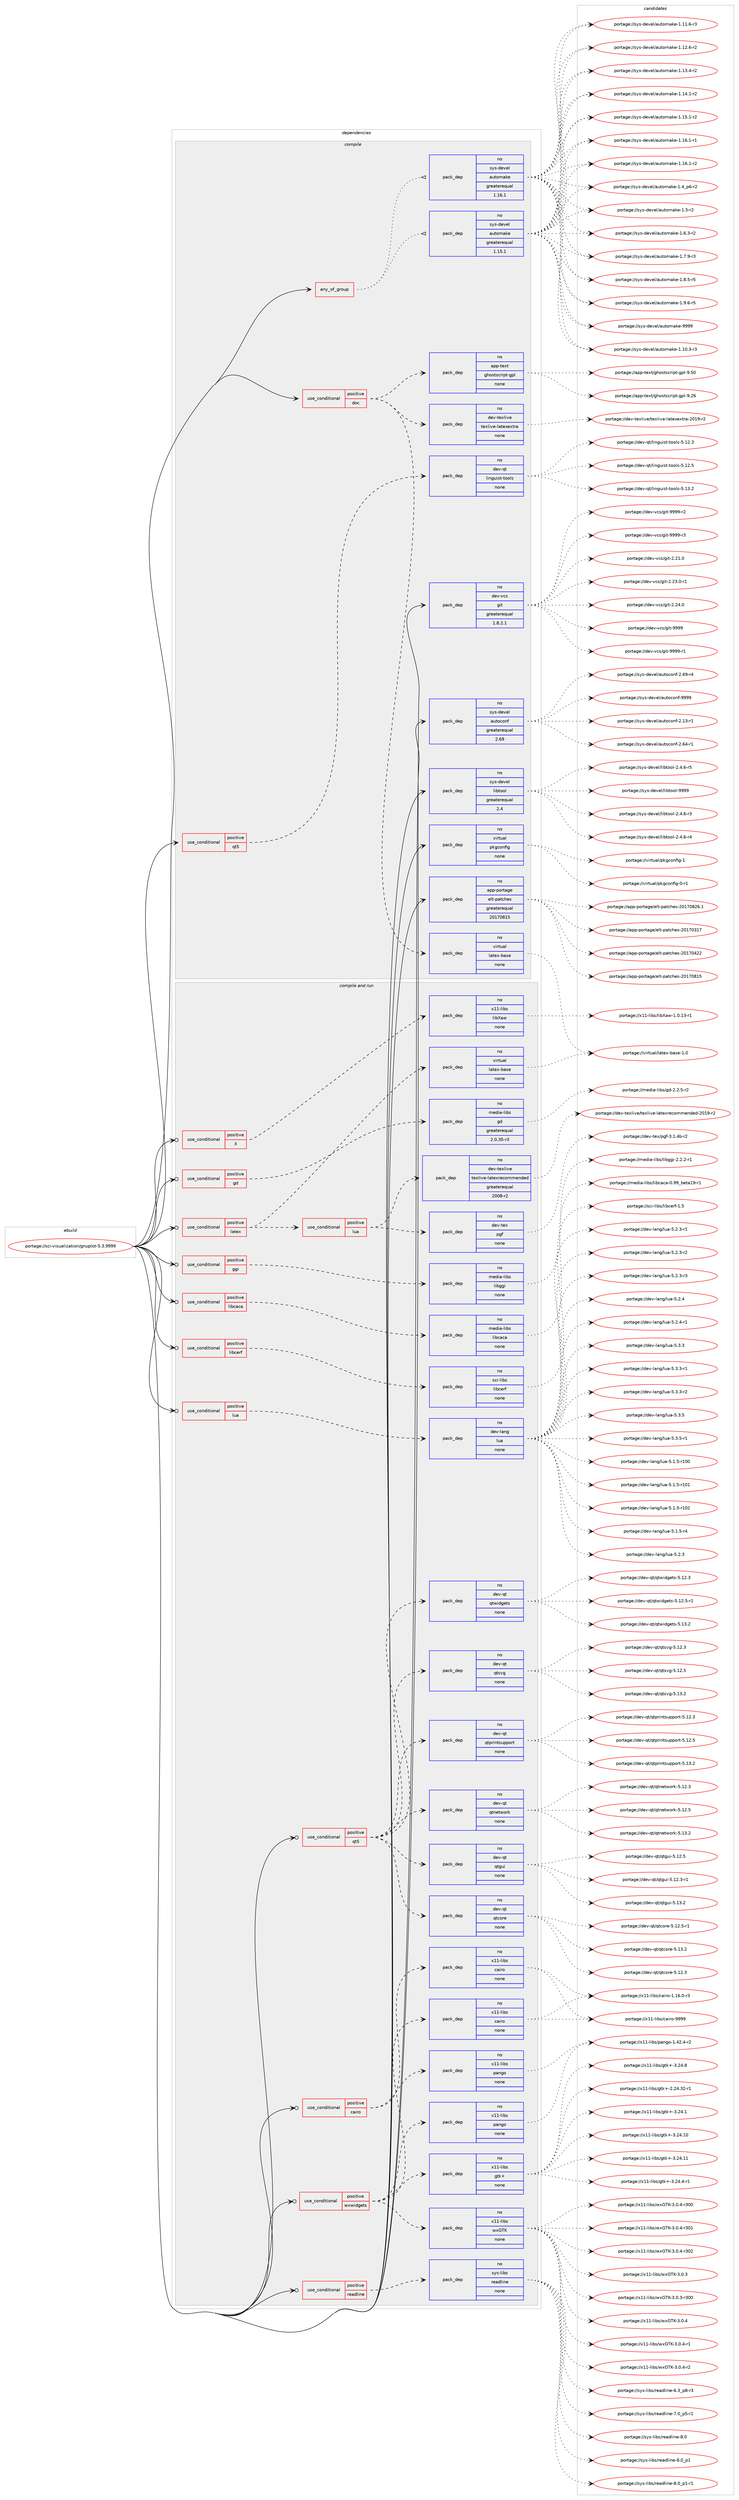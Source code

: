 digraph prolog {

# *************
# Graph options
# *************

newrank=true;
concentrate=true;
compound=true;
graph [rankdir=LR,fontname=Helvetica,fontsize=10,ranksep=1.5];#, ranksep=2.5, nodesep=0.2];
edge  [arrowhead=vee];
node  [fontname=Helvetica,fontsize=10];

# **********
# The ebuild
# **********

subgraph cluster_leftcol {
color=gray;
rank=same;
label=<<i>ebuild</i>>;
id [label="portage://sci-visualization/gnuplot-5.3.9999", color=red, width=4, href="../sci-visualization/gnuplot-5.3.9999.svg"];
}

# ****************
# The dependencies
# ****************

subgraph cluster_midcol {
color=gray;
label=<<i>dependencies</i>>;
subgraph cluster_compile {
fillcolor="#eeeeee";
style=filled;
label=<<i>compile</i>>;
subgraph any6566 {
dependency398015 [label=<<TABLE BORDER="0" CELLBORDER="1" CELLSPACING="0" CELLPADDING="4"><TR><TD CELLPADDING="10">any_of_group</TD></TR></TABLE>>, shape=none, color=red];subgraph pack292681 {
dependency398016 [label=<<TABLE BORDER="0" CELLBORDER="1" CELLSPACING="0" CELLPADDING="4" WIDTH="220"><TR><TD ROWSPAN="6" CELLPADDING="30">pack_dep</TD></TR><TR><TD WIDTH="110">no</TD></TR><TR><TD>sys-devel</TD></TR><TR><TD>automake</TD></TR><TR><TD>greaterequal</TD></TR><TR><TD>1.16.1</TD></TR></TABLE>>, shape=none, color=blue];
}
dependency398015:e -> dependency398016:w [weight=20,style="dotted",arrowhead="oinv"];
subgraph pack292682 {
dependency398017 [label=<<TABLE BORDER="0" CELLBORDER="1" CELLSPACING="0" CELLPADDING="4" WIDTH="220"><TR><TD ROWSPAN="6" CELLPADDING="30">pack_dep</TD></TR><TR><TD WIDTH="110">no</TD></TR><TR><TD>sys-devel</TD></TR><TR><TD>automake</TD></TR><TR><TD>greaterequal</TD></TR><TR><TD>1.15.1</TD></TR></TABLE>>, shape=none, color=blue];
}
dependency398015:e -> dependency398017:w [weight=20,style="dotted",arrowhead="oinv"];
}
id:e -> dependency398015:w [weight=20,style="solid",arrowhead="vee"];
subgraph cond98559 {
dependency398018 [label=<<TABLE BORDER="0" CELLBORDER="1" CELLSPACING="0" CELLPADDING="4"><TR><TD ROWSPAN="3" CELLPADDING="10">use_conditional</TD></TR><TR><TD>positive</TD></TR><TR><TD>doc</TD></TR></TABLE>>, shape=none, color=red];
subgraph pack292683 {
dependency398019 [label=<<TABLE BORDER="0" CELLBORDER="1" CELLSPACING="0" CELLPADDING="4" WIDTH="220"><TR><TD ROWSPAN="6" CELLPADDING="30">pack_dep</TD></TR><TR><TD WIDTH="110">no</TD></TR><TR><TD>virtual</TD></TR><TR><TD>latex-base</TD></TR><TR><TD>none</TD></TR><TR><TD></TD></TR></TABLE>>, shape=none, color=blue];
}
dependency398018:e -> dependency398019:w [weight=20,style="dashed",arrowhead="vee"];
subgraph pack292684 {
dependency398020 [label=<<TABLE BORDER="0" CELLBORDER="1" CELLSPACING="0" CELLPADDING="4" WIDTH="220"><TR><TD ROWSPAN="6" CELLPADDING="30">pack_dep</TD></TR><TR><TD WIDTH="110">no</TD></TR><TR><TD>dev-texlive</TD></TR><TR><TD>texlive-latexextra</TD></TR><TR><TD>none</TD></TR><TR><TD></TD></TR></TABLE>>, shape=none, color=blue];
}
dependency398018:e -> dependency398020:w [weight=20,style="dashed",arrowhead="vee"];
subgraph pack292685 {
dependency398021 [label=<<TABLE BORDER="0" CELLBORDER="1" CELLSPACING="0" CELLPADDING="4" WIDTH="220"><TR><TD ROWSPAN="6" CELLPADDING="30">pack_dep</TD></TR><TR><TD WIDTH="110">no</TD></TR><TR><TD>app-text</TD></TR><TR><TD>ghostscript-gpl</TD></TR><TR><TD>none</TD></TR><TR><TD></TD></TR></TABLE>>, shape=none, color=blue];
}
dependency398018:e -> dependency398021:w [weight=20,style="dashed",arrowhead="vee"];
}
id:e -> dependency398018:w [weight=20,style="solid",arrowhead="vee"];
subgraph cond98560 {
dependency398022 [label=<<TABLE BORDER="0" CELLBORDER="1" CELLSPACING="0" CELLPADDING="4"><TR><TD ROWSPAN="3" CELLPADDING="10">use_conditional</TD></TR><TR><TD>positive</TD></TR><TR><TD>qt5</TD></TR></TABLE>>, shape=none, color=red];
subgraph pack292686 {
dependency398023 [label=<<TABLE BORDER="0" CELLBORDER="1" CELLSPACING="0" CELLPADDING="4" WIDTH="220"><TR><TD ROWSPAN="6" CELLPADDING="30">pack_dep</TD></TR><TR><TD WIDTH="110">no</TD></TR><TR><TD>dev-qt</TD></TR><TR><TD>linguist-tools</TD></TR><TR><TD>none</TD></TR><TR><TD></TD></TR></TABLE>>, shape=none, color=blue];
}
dependency398022:e -> dependency398023:w [weight=20,style="dashed",arrowhead="vee"];
}
id:e -> dependency398022:w [weight=20,style="solid",arrowhead="vee"];
subgraph pack292687 {
dependency398024 [label=<<TABLE BORDER="0" CELLBORDER="1" CELLSPACING="0" CELLPADDING="4" WIDTH="220"><TR><TD ROWSPAN="6" CELLPADDING="30">pack_dep</TD></TR><TR><TD WIDTH="110">no</TD></TR><TR><TD>app-portage</TD></TR><TR><TD>elt-patches</TD></TR><TR><TD>greaterequal</TD></TR><TR><TD>20170815</TD></TR></TABLE>>, shape=none, color=blue];
}
id:e -> dependency398024:w [weight=20,style="solid",arrowhead="vee"];
subgraph pack292688 {
dependency398025 [label=<<TABLE BORDER="0" CELLBORDER="1" CELLSPACING="0" CELLPADDING="4" WIDTH="220"><TR><TD ROWSPAN="6" CELLPADDING="30">pack_dep</TD></TR><TR><TD WIDTH="110">no</TD></TR><TR><TD>dev-vcs</TD></TR><TR><TD>git</TD></TR><TR><TD>greaterequal</TD></TR><TR><TD>1.8.2.1</TD></TR></TABLE>>, shape=none, color=blue];
}
id:e -> dependency398025:w [weight=20,style="solid",arrowhead="vee"];
subgraph pack292689 {
dependency398026 [label=<<TABLE BORDER="0" CELLBORDER="1" CELLSPACING="0" CELLPADDING="4" WIDTH="220"><TR><TD ROWSPAN="6" CELLPADDING="30">pack_dep</TD></TR><TR><TD WIDTH="110">no</TD></TR><TR><TD>sys-devel</TD></TR><TR><TD>autoconf</TD></TR><TR><TD>greaterequal</TD></TR><TR><TD>2.69</TD></TR></TABLE>>, shape=none, color=blue];
}
id:e -> dependency398026:w [weight=20,style="solid",arrowhead="vee"];
subgraph pack292690 {
dependency398027 [label=<<TABLE BORDER="0" CELLBORDER="1" CELLSPACING="0" CELLPADDING="4" WIDTH="220"><TR><TD ROWSPAN="6" CELLPADDING="30">pack_dep</TD></TR><TR><TD WIDTH="110">no</TD></TR><TR><TD>sys-devel</TD></TR><TR><TD>libtool</TD></TR><TR><TD>greaterequal</TD></TR><TR><TD>2.4</TD></TR></TABLE>>, shape=none, color=blue];
}
id:e -> dependency398027:w [weight=20,style="solid",arrowhead="vee"];
subgraph pack292691 {
dependency398028 [label=<<TABLE BORDER="0" CELLBORDER="1" CELLSPACING="0" CELLPADDING="4" WIDTH="220"><TR><TD ROWSPAN="6" CELLPADDING="30">pack_dep</TD></TR><TR><TD WIDTH="110">no</TD></TR><TR><TD>virtual</TD></TR><TR><TD>pkgconfig</TD></TR><TR><TD>none</TD></TR><TR><TD></TD></TR></TABLE>>, shape=none, color=blue];
}
id:e -> dependency398028:w [weight=20,style="solid",arrowhead="vee"];
}
subgraph cluster_compileandrun {
fillcolor="#eeeeee";
style=filled;
label=<<i>compile and run</i>>;
subgraph cond98561 {
dependency398029 [label=<<TABLE BORDER="0" CELLBORDER="1" CELLSPACING="0" CELLPADDING="4"><TR><TD ROWSPAN="3" CELLPADDING="10">use_conditional</TD></TR><TR><TD>positive</TD></TR><TR><TD>X</TD></TR></TABLE>>, shape=none, color=red];
subgraph pack292692 {
dependency398030 [label=<<TABLE BORDER="0" CELLBORDER="1" CELLSPACING="0" CELLPADDING="4" WIDTH="220"><TR><TD ROWSPAN="6" CELLPADDING="30">pack_dep</TD></TR><TR><TD WIDTH="110">no</TD></TR><TR><TD>x11-libs</TD></TR><TR><TD>libXaw</TD></TR><TR><TD>none</TD></TR><TR><TD></TD></TR></TABLE>>, shape=none, color=blue];
}
dependency398029:e -> dependency398030:w [weight=20,style="dashed",arrowhead="vee"];
}
id:e -> dependency398029:w [weight=20,style="solid",arrowhead="odotvee"];
subgraph cond98562 {
dependency398031 [label=<<TABLE BORDER="0" CELLBORDER="1" CELLSPACING="0" CELLPADDING="4"><TR><TD ROWSPAN="3" CELLPADDING="10">use_conditional</TD></TR><TR><TD>positive</TD></TR><TR><TD>cairo</TD></TR></TABLE>>, shape=none, color=red];
subgraph pack292693 {
dependency398032 [label=<<TABLE BORDER="0" CELLBORDER="1" CELLSPACING="0" CELLPADDING="4" WIDTH="220"><TR><TD ROWSPAN="6" CELLPADDING="30">pack_dep</TD></TR><TR><TD WIDTH="110">no</TD></TR><TR><TD>x11-libs</TD></TR><TR><TD>cairo</TD></TR><TR><TD>none</TD></TR><TR><TD></TD></TR></TABLE>>, shape=none, color=blue];
}
dependency398031:e -> dependency398032:w [weight=20,style="dashed",arrowhead="vee"];
subgraph pack292694 {
dependency398033 [label=<<TABLE BORDER="0" CELLBORDER="1" CELLSPACING="0" CELLPADDING="4" WIDTH="220"><TR><TD ROWSPAN="6" CELLPADDING="30">pack_dep</TD></TR><TR><TD WIDTH="110">no</TD></TR><TR><TD>x11-libs</TD></TR><TR><TD>pango</TD></TR><TR><TD>none</TD></TR><TR><TD></TD></TR></TABLE>>, shape=none, color=blue];
}
dependency398031:e -> dependency398033:w [weight=20,style="dashed",arrowhead="vee"];
}
id:e -> dependency398031:w [weight=20,style="solid",arrowhead="odotvee"];
subgraph cond98563 {
dependency398034 [label=<<TABLE BORDER="0" CELLBORDER="1" CELLSPACING="0" CELLPADDING="4"><TR><TD ROWSPAN="3" CELLPADDING="10">use_conditional</TD></TR><TR><TD>positive</TD></TR><TR><TD>gd</TD></TR></TABLE>>, shape=none, color=red];
subgraph pack292695 {
dependency398035 [label=<<TABLE BORDER="0" CELLBORDER="1" CELLSPACING="0" CELLPADDING="4" WIDTH="220"><TR><TD ROWSPAN="6" CELLPADDING="30">pack_dep</TD></TR><TR><TD WIDTH="110">no</TD></TR><TR><TD>media-libs</TD></TR><TR><TD>gd</TD></TR><TR><TD>greaterequal</TD></TR><TR><TD>2.0.35-r3</TD></TR></TABLE>>, shape=none, color=blue];
}
dependency398034:e -> dependency398035:w [weight=20,style="dashed",arrowhead="vee"];
}
id:e -> dependency398034:w [weight=20,style="solid",arrowhead="odotvee"];
subgraph cond98564 {
dependency398036 [label=<<TABLE BORDER="0" CELLBORDER="1" CELLSPACING="0" CELLPADDING="4"><TR><TD ROWSPAN="3" CELLPADDING="10">use_conditional</TD></TR><TR><TD>positive</TD></TR><TR><TD>ggi</TD></TR></TABLE>>, shape=none, color=red];
subgraph pack292696 {
dependency398037 [label=<<TABLE BORDER="0" CELLBORDER="1" CELLSPACING="0" CELLPADDING="4" WIDTH="220"><TR><TD ROWSPAN="6" CELLPADDING="30">pack_dep</TD></TR><TR><TD WIDTH="110">no</TD></TR><TR><TD>media-libs</TD></TR><TR><TD>libggi</TD></TR><TR><TD>none</TD></TR><TR><TD></TD></TR></TABLE>>, shape=none, color=blue];
}
dependency398036:e -> dependency398037:w [weight=20,style="dashed",arrowhead="vee"];
}
id:e -> dependency398036:w [weight=20,style="solid",arrowhead="odotvee"];
subgraph cond98565 {
dependency398038 [label=<<TABLE BORDER="0" CELLBORDER="1" CELLSPACING="0" CELLPADDING="4"><TR><TD ROWSPAN="3" CELLPADDING="10">use_conditional</TD></TR><TR><TD>positive</TD></TR><TR><TD>latex</TD></TR></TABLE>>, shape=none, color=red];
subgraph pack292697 {
dependency398039 [label=<<TABLE BORDER="0" CELLBORDER="1" CELLSPACING="0" CELLPADDING="4" WIDTH="220"><TR><TD ROWSPAN="6" CELLPADDING="30">pack_dep</TD></TR><TR><TD WIDTH="110">no</TD></TR><TR><TD>virtual</TD></TR><TR><TD>latex-base</TD></TR><TR><TD>none</TD></TR><TR><TD></TD></TR></TABLE>>, shape=none, color=blue];
}
dependency398038:e -> dependency398039:w [weight=20,style="dashed",arrowhead="vee"];
subgraph cond98566 {
dependency398040 [label=<<TABLE BORDER="0" CELLBORDER="1" CELLSPACING="0" CELLPADDING="4"><TR><TD ROWSPAN="3" CELLPADDING="10">use_conditional</TD></TR><TR><TD>positive</TD></TR><TR><TD>lua</TD></TR></TABLE>>, shape=none, color=red];
subgraph pack292698 {
dependency398041 [label=<<TABLE BORDER="0" CELLBORDER="1" CELLSPACING="0" CELLPADDING="4" WIDTH="220"><TR><TD ROWSPAN="6" CELLPADDING="30">pack_dep</TD></TR><TR><TD WIDTH="110">no</TD></TR><TR><TD>dev-tex</TD></TR><TR><TD>pgf</TD></TR><TR><TD>none</TD></TR><TR><TD></TD></TR></TABLE>>, shape=none, color=blue];
}
dependency398040:e -> dependency398041:w [weight=20,style="dashed",arrowhead="vee"];
subgraph pack292699 {
dependency398042 [label=<<TABLE BORDER="0" CELLBORDER="1" CELLSPACING="0" CELLPADDING="4" WIDTH="220"><TR><TD ROWSPAN="6" CELLPADDING="30">pack_dep</TD></TR><TR><TD WIDTH="110">no</TD></TR><TR><TD>dev-texlive</TD></TR><TR><TD>texlive-latexrecommended</TD></TR><TR><TD>greaterequal</TD></TR><TR><TD>2008-r2</TD></TR></TABLE>>, shape=none, color=blue];
}
dependency398040:e -> dependency398042:w [weight=20,style="dashed",arrowhead="vee"];
}
dependency398038:e -> dependency398040:w [weight=20,style="dashed",arrowhead="vee"];
}
id:e -> dependency398038:w [weight=20,style="solid",arrowhead="odotvee"];
subgraph cond98567 {
dependency398043 [label=<<TABLE BORDER="0" CELLBORDER="1" CELLSPACING="0" CELLPADDING="4"><TR><TD ROWSPAN="3" CELLPADDING="10">use_conditional</TD></TR><TR><TD>positive</TD></TR><TR><TD>libcaca</TD></TR></TABLE>>, shape=none, color=red];
subgraph pack292700 {
dependency398044 [label=<<TABLE BORDER="0" CELLBORDER="1" CELLSPACING="0" CELLPADDING="4" WIDTH="220"><TR><TD ROWSPAN="6" CELLPADDING="30">pack_dep</TD></TR><TR><TD WIDTH="110">no</TD></TR><TR><TD>media-libs</TD></TR><TR><TD>libcaca</TD></TR><TR><TD>none</TD></TR><TR><TD></TD></TR></TABLE>>, shape=none, color=blue];
}
dependency398043:e -> dependency398044:w [weight=20,style="dashed",arrowhead="vee"];
}
id:e -> dependency398043:w [weight=20,style="solid",arrowhead="odotvee"];
subgraph cond98568 {
dependency398045 [label=<<TABLE BORDER="0" CELLBORDER="1" CELLSPACING="0" CELLPADDING="4"><TR><TD ROWSPAN="3" CELLPADDING="10">use_conditional</TD></TR><TR><TD>positive</TD></TR><TR><TD>libcerf</TD></TR></TABLE>>, shape=none, color=red];
subgraph pack292701 {
dependency398046 [label=<<TABLE BORDER="0" CELLBORDER="1" CELLSPACING="0" CELLPADDING="4" WIDTH="220"><TR><TD ROWSPAN="6" CELLPADDING="30">pack_dep</TD></TR><TR><TD WIDTH="110">no</TD></TR><TR><TD>sci-libs</TD></TR><TR><TD>libcerf</TD></TR><TR><TD>none</TD></TR><TR><TD></TD></TR></TABLE>>, shape=none, color=blue];
}
dependency398045:e -> dependency398046:w [weight=20,style="dashed",arrowhead="vee"];
}
id:e -> dependency398045:w [weight=20,style="solid",arrowhead="odotvee"];
subgraph cond98569 {
dependency398047 [label=<<TABLE BORDER="0" CELLBORDER="1" CELLSPACING="0" CELLPADDING="4"><TR><TD ROWSPAN="3" CELLPADDING="10">use_conditional</TD></TR><TR><TD>positive</TD></TR><TR><TD>lua</TD></TR></TABLE>>, shape=none, color=red];
subgraph pack292702 {
dependency398048 [label=<<TABLE BORDER="0" CELLBORDER="1" CELLSPACING="0" CELLPADDING="4" WIDTH="220"><TR><TD ROWSPAN="6" CELLPADDING="30">pack_dep</TD></TR><TR><TD WIDTH="110">no</TD></TR><TR><TD>dev-lang</TD></TR><TR><TD>lua</TD></TR><TR><TD>none</TD></TR><TR><TD></TD></TR></TABLE>>, shape=none, color=blue];
}
dependency398047:e -> dependency398048:w [weight=20,style="dashed",arrowhead="vee"];
}
id:e -> dependency398047:w [weight=20,style="solid",arrowhead="odotvee"];
subgraph cond98570 {
dependency398049 [label=<<TABLE BORDER="0" CELLBORDER="1" CELLSPACING="0" CELLPADDING="4"><TR><TD ROWSPAN="3" CELLPADDING="10">use_conditional</TD></TR><TR><TD>positive</TD></TR><TR><TD>qt5</TD></TR></TABLE>>, shape=none, color=red];
subgraph pack292703 {
dependency398050 [label=<<TABLE BORDER="0" CELLBORDER="1" CELLSPACING="0" CELLPADDING="4" WIDTH="220"><TR><TD ROWSPAN="6" CELLPADDING="30">pack_dep</TD></TR><TR><TD WIDTH="110">no</TD></TR><TR><TD>dev-qt</TD></TR><TR><TD>qtcore</TD></TR><TR><TD>none</TD></TR><TR><TD></TD></TR></TABLE>>, shape=none, color=blue];
}
dependency398049:e -> dependency398050:w [weight=20,style="dashed",arrowhead="vee"];
subgraph pack292704 {
dependency398051 [label=<<TABLE BORDER="0" CELLBORDER="1" CELLSPACING="0" CELLPADDING="4" WIDTH="220"><TR><TD ROWSPAN="6" CELLPADDING="30">pack_dep</TD></TR><TR><TD WIDTH="110">no</TD></TR><TR><TD>dev-qt</TD></TR><TR><TD>qtgui</TD></TR><TR><TD>none</TD></TR><TR><TD></TD></TR></TABLE>>, shape=none, color=blue];
}
dependency398049:e -> dependency398051:w [weight=20,style="dashed",arrowhead="vee"];
subgraph pack292705 {
dependency398052 [label=<<TABLE BORDER="0" CELLBORDER="1" CELLSPACING="0" CELLPADDING="4" WIDTH="220"><TR><TD ROWSPAN="6" CELLPADDING="30">pack_dep</TD></TR><TR><TD WIDTH="110">no</TD></TR><TR><TD>dev-qt</TD></TR><TR><TD>qtnetwork</TD></TR><TR><TD>none</TD></TR><TR><TD></TD></TR></TABLE>>, shape=none, color=blue];
}
dependency398049:e -> dependency398052:w [weight=20,style="dashed",arrowhead="vee"];
subgraph pack292706 {
dependency398053 [label=<<TABLE BORDER="0" CELLBORDER="1" CELLSPACING="0" CELLPADDING="4" WIDTH="220"><TR><TD ROWSPAN="6" CELLPADDING="30">pack_dep</TD></TR><TR><TD WIDTH="110">no</TD></TR><TR><TD>dev-qt</TD></TR><TR><TD>qtprintsupport</TD></TR><TR><TD>none</TD></TR><TR><TD></TD></TR></TABLE>>, shape=none, color=blue];
}
dependency398049:e -> dependency398053:w [weight=20,style="dashed",arrowhead="vee"];
subgraph pack292707 {
dependency398054 [label=<<TABLE BORDER="0" CELLBORDER="1" CELLSPACING="0" CELLPADDING="4" WIDTH="220"><TR><TD ROWSPAN="6" CELLPADDING="30">pack_dep</TD></TR><TR><TD WIDTH="110">no</TD></TR><TR><TD>dev-qt</TD></TR><TR><TD>qtsvg</TD></TR><TR><TD>none</TD></TR><TR><TD></TD></TR></TABLE>>, shape=none, color=blue];
}
dependency398049:e -> dependency398054:w [weight=20,style="dashed",arrowhead="vee"];
subgraph pack292708 {
dependency398055 [label=<<TABLE BORDER="0" CELLBORDER="1" CELLSPACING="0" CELLPADDING="4" WIDTH="220"><TR><TD ROWSPAN="6" CELLPADDING="30">pack_dep</TD></TR><TR><TD WIDTH="110">no</TD></TR><TR><TD>dev-qt</TD></TR><TR><TD>qtwidgets</TD></TR><TR><TD>none</TD></TR><TR><TD></TD></TR></TABLE>>, shape=none, color=blue];
}
dependency398049:e -> dependency398055:w [weight=20,style="dashed",arrowhead="vee"];
}
id:e -> dependency398049:w [weight=20,style="solid",arrowhead="odotvee"];
subgraph cond98571 {
dependency398056 [label=<<TABLE BORDER="0" CELLBORDER="1" CELLSPACING="0" CELLPADDING="4"><TR><TD ROWSPAN="3" CELLPADDING="10">use_conditional</TD></TR><TR><TD>positive</TD></TR><TR><TD>readline</TD></TR></TABLE>>, shape=none, color=red];
subgraph pack292709 {
dependency398057 [label=<<TABLE BORDER="0" CELLBORDER="1" CELLSPACING="0" CELLPADDING="4" WIDTH="220"><TR><TD ROWSPAN="6" CELLPADDING="30">pack_dep</TD></TR><TR><TD WIDTH="110">no</TD></TR><TR><TD>sys-libs</TD></TR><TR><TD>readline</TD></TR><TR><TD>none</TD></TR><TR><TD></TD></TR></TABLE>>, shape=none, color=blue];
}
dependency398056:e -> dependency398057:w [weight=20,style="dashed",arrowhead="vee"];
}
id:e -> dependency398056:w [weight=20,style="solid",arrowhead="odotvee"];
subgraph cond98572 {
dependency398058 [label=<<TABLE BORDER="0" CELLBORDER="1" CELLSPACING="0" CELLPADDING="4"><TR><TD ROWSPAN="3" CELLPADDING="10">use_conditional</TD></TR><TR><TD>positive</TD></TR><TR><TD>wxwidgets</TD></TR></TABLE>>, shape=none, color=red];
subgraph pack292710 {
dependency398059 [label=<<TABLE BORDER="0" CELLBORDER="1" CELLSPACING="0" CELLPADDING="4" WIDTH="220"><TR><TD ROWSPAN="6" CELLPADDING="30">pack_dep</TD></TR><TR><TD WIDTH="110">no</TD></TR><TR><TD>x11-libs</TD></TR><TR><TD>wxGTK</TD></TR><TR><TD>none</TD></TR><TR><TD></TD></TR></TABLE>>, shape=none, color=blue];
}
dependency398058:e -> dependency398059:w [weight=20,style="dashed",arrowhead="vee"];
subgraph pack292711 {
dependency398060 [label=<<TABLE BORDER="0" CELLBORDER="1" CELLSPACING="0" CELLPADDING="4" WIDTH="220"><TR><TD ROWSPAN="6" CELLPADDING="30">pack_dep</TD></TR><TR><TD WIDTH="110">no</TD></TR><TR><TD>x11-libs</TD></TR><TR><TD>cairo</TD></TR><TR><TD>none</TD></TR><TR><TD></TD></TR></TABLE>>, shape=none, color=blue];
}
dependency398058:e -> dependency398060:w [weight=20,style="dashed",arrowhead="vee"];
subgraph pack292712 {
dependency398061 [label=<<TABLE BORDER="0" CELLBORDER="1" CELLSPACING="0" CELLPADDING="4" WIDTH="220"><TR><TD ROWSPAN="6" CELLPADDING="30">pack_dep</TD></TR><TR><TD WIDTH="110">no</TD></TR><TR><TD>x11-libs</TD></TR><TR><TD>pango</TD></TR><TR><TD>none</TD></TR><TR><TD></TD></TR></TABLE>>, shape=none, color=blue];
}
dependency398058:e -> dependency398061:w [weight=20,style="dashed",arrowhead="vee"];
subgraph pack292713 {
dependency398062 [label=<<TABLE BORDER="0" CELLBORDER="1" CELLSPACING="0" CELLPADDING="4" WIDTH="220"><TR><TD ROWSPAN="6" CELLPADDING="30">pack_dep</TD></TR><TR><TD WIDTH="110">no</TD></TR><TR><TD>x11-libs</TD></TR><TR><TD>gtk+</TD></TR><TR><TD>none</TD></TR><TR><TD></TD></TR></TABLE>>, shape=none, color=blue];
}
dependency398058:e -> dependency398062:w [weight=20,style="dashed",arrowhead="vee"];
}
id:e -> dependency398058:w [weight=20,style="solid",arrowhead="odotvee"];
}
subgraph cluster_run {
fillcolor="#eeeeee";
style=filled;
label=<<i>run</i>>;
}
}

# **************
# The candidates
# **************

subgraph cluster_choices {
rank=same;
color=gray;
label=<<i>candidates</i>>;

subgraph choice292681 {
color=black;
nodesep=1;
choiceportage11512111545100101118101108479711711611110997107101454946494846514511451 [label="portage://sys-devel/automake-1.10.3-r3", color=red, width=4,href="../sys-devel/automake-1.10.3-r3.svg"];
choiceportage11512111545100101118101108479711711611110997107101454946494946544511451 [label="portage://sys-devel/automake-1.11.6-r3", color=red, width=4,href="../sys-devel/automake-1.11.6-r3.svg"];
choiceportage11512111545100101118101108479711711611110997107101454946495046544511450 [label="portage://sys-devel/automake-1.12.6-r2", color=red, width=4,href="../sys-devel/automake-1.12.6-r2.svg"];
choiceportage11512111545100101118101108479711711611110997107101454946495146524511450 [label="portage://sys-devel/automake-1.13.4-r2", color=red, width=4,href="../sys-devel/automake-1.13.4-r2.svg"];
choiceportage11512111545100101118101108479711711611110997107101454946495246494511450 [label="portage://sys-devel/automake-1.14.1-r2", color=red, width=4,href="../sys-devel/automake-1.14.1-r2.svg"];
choiceportage11512111545100101118101108479711711611110997107101454946495346494511450 [label="portage://sys-devel/automake-1.15.1-r2", color=red, width=4,href="../sys-devel/automake-1.15.1-r2.svg"];
choiceportage11512111545100101118101108479711711611110997107101454946495446494511449 [label="portage://sys-devel/automake-1.16.1-r1", color=red, width=4,href="../sys-devel/automake-1.16.1-r1.svg"];
choiceportage11512111545100101118101108479711711611110997107101454946495446494511450 [label="portage://sys-devel/automake-1.16.1-r2", color=red, width=4,href="../sys-devel/automake-1.16.1-r2.svg"];
choiceportage115121115451001011181011084797117116111109971071014549465295112544511450 [label="portage://sys-devel/automake-1.4_p6-r2", color=red, width=4,href="../sys-devel/automake-1.4_p6-r2.svg"];
choiceportage11512111545100101118101108479711711611110997107101454946534511450 [label="portage://sys-devel/automake-1.5-r2", color=red, width=4,href="../sys-devel/automake-1.5-r2.svg"];
choiceportage115121115451001011181011084797117116111109971071014549465446514511450 [label="portage://sys-devel/automake-1.6.3-r2", color=red, width=4,href="../sys-devel/automake-1.6.3-r2.svg"];
choiceportage115121115451001011181011084797117116111109971071014549465546574511451 [label="portage://sys-devel/automake-1.7.9-r3", color=red, width=4,href="../sys-devel/automake-1.7.9-r3.svg"];
choiceportage115121115451001011181011084797117116111109971071014549465646534511453 [label="portage://sys-devel/automake-1.8.5-r5", color=red, width=4,href="../sys-devel/automake-1.8.5-r5.svg"];
choiceportage115121115451001011181011084797117116111109971071014549465746544511453 [label="portage://sys-devel/automake-1.9.6-r5", color=red, width=4,href="../sys-devel/automake-1.9.6-r5.svg"];
choiceportage115121115451001011181011084797117116111109971071014557575757 [label="portage://sys-devel/automake-9999", color=red, width=4,href="../sys-devel/automake-9999.svg"];
dependency398016:e -> choiceportage11512111545100101118101108479711711611110997107101454946494846514511451:w [style=dotted,weight="100"];
dependency398016:e -> choiceportage11512111545100101118101108479711711611110997107101454946494946544511451:w [style=dotted,weight="100"];
dependency398016:e -> choiceportage11512111545100101118101108479711711611110997107101454946495046544511450:w [style=dotted,weight="100"];
dependency398016:e -> choiceportage11512111545100101118101108479711711611110997107101454946495146524511450:w [style=dotted,weight="100"];
dependency398016:e -> choiceportage11512111545100101118101108479711711611110997107101454946495246494511450:w [style=dotted,weight="100"];
dependency398016:e -> choiceportage11512111545100101118101108479711711611110997107101454946495346494511450:w [style=dotted,weight="100"];
dependency398016:e -> choiceportage11512111545100101118101108479711711611110997107101454946495446494511449:w [style=dotted,weight="100"];
dependency398016:e -> choiceportage11512111545100101118101108479711711611110997107101454946495446494511450:w [style=dotted,weight="100"];
dependency398016:e -> choiceportage115121115451001011181011084797117116111109971071014549465295112544511450:w [style=dotted,weight="100"];
dependency398016:e -> choiceportage11512111545100101118101108479711711611110997107101454946534511450:w [style=dotted,weight="100"];
dependency398016:e -> choiceportage115121115451001011181011084797117116111109971071014549465446514511450:w [style=dotted,weight="100"];
dependency398016:e -> choiceportage115121115451001011181011084797117116111109971071014549465546574511451:w [style=dotted,weight="100"];
dependency398016:e -> choiceportage115121115451001011181011084797117116111109971071014549465646534511453:w [style=dotted,weight="100"];
dependency398016:e -> choiceportage115121115451001011181011084797117116111109971071014549465746544511453:w [style=dotted,weight="100"];
dependency398016:e -> choiceportage115121115451001011181011084797117116111109971071014557575757:w [style=dotted,weight="100"];
}
subgraph choice292682 {
color=black;
nodesep=1;
choiceportage11512111545100101118101108479711711611110997107101454946494846514511451 [label="portage://sys-devel/automake-1.10.3-r3", color=red, width=4,href="../sys-devel/automake-1.10.3-r3.svg"];
choiceportage11512111545100101118101108479711711611110997107101454946494946544511451 [label="portage://sys-devel/automake-1.11.6-r3", color=red, width=4,href="../sys-devel/automake-1.11.6-r3.svg"];
choiceportage11512111545100101118101108479711711611110997107101454946495046544511450 [label="portage://sys-devel/automake-1.12.6-r2", color=red, width=4,href="../sys-devel/automake-1.12.6-r2.svg"];
choiceportage11512111545100101118101108479711711611110997107101454946495146524511450 [label="portage://sys-devel/automake-1.13.4-r2", color=red, width=4,href="../sys-devel/automake-1.13.4-r2.svg"];
choiceportage11512111545100101118101108479711711611110997107101454946495246494511450 [label="portage://sys-devel/automake-1.14.1-r2", color=red, width=4,href="../sys-devel/automake-1.14.1-r2.svg"];
choiceportage11512111545100101118101108479711711611110997107101454946495346494511450 [label="portage://sys-devel/automake-1.15.1-r2", color=red, width=4,href="../sys-devel/automake-1.15.1-r2.svg"];
choiceportage11512111545100101118101108479711711611110997107101454946495446494511449 [label="portage://sys-devel/automake-1.16.1-r1", color=red, width=4,href="../sys-devel/automake-1.16.1-r1.svg"];
choiceportage11512111545100101118101108479711711611110997107101454946495446494511450 [label="portage://sys-devel/automake-1.16.1-r2", color=red, width=4,href="../sys-devel/automake-1.16.1-r2.svg"];
choiceportage115121115451001011181011084797117116111109971071014549465295112544511450 [label="portage://sys-devel/automake-1.4_p6-r2", color=red, width=4,href="../sys-devel/automake-1.4_p6-r2.svg"];
choiceportage11512111545100101118101108479711711611110997107101454946534511450 [label="portage://sys-devel/automake-1.5-r2", color=red, width=4,href="../sys-devel/automake-1.5-r2.svg"];
choiceportage115121115451001011181011084797117116111109971071014549465446514511450 [label="portage://sys-devel/automake-1.6.3-r2", color=red, width=4,href="../sys-devel/automake-1.6.3-r2.svg"];
choiceportage115121115451001011181011084797117116111109971071014549465546574511451 [label="portage://sys-devel/automake-1.7.9-r3", color=red, width=4,href="../sys-devel/automake-1.7.9-r3.svg"];
choiceportage115121115451001011181011084797117116111109971071014549465646534511453 [label="portage://sys-devel/automake-1.8.5-r5", color=red, width=4,href="../sys-devel/automake-1.8.5-r5.svg"];
choiceportage115121115451001011181011084797117116111109971071014549465746544511453 [label="portage://sys-devel/automake-1.9.6-r5", color=red, width=4,href="../sys-devel/automake-1.9.6-r5.svg"];
choiceportage115121115451001011181011084797117116111109971071014557575757 [label="portage://sys-devel/automake-9999", color=red, width=4,href="../sys-devel/automake-9999.svg"];
dependency398017:e -> choiceportage11512111545100101118101108479711711611110997107101454946494846514511451:w [style=dotted,weight="100"];
dependency398017:e -> choiceportage11512111545100101118101108479711711611110997107101454946494946544511451:w [style=dotted,weight="100"];
dependency398017:e -> choiceportage11512111545100101118101108479711711611110997107101454946495046544511450:w [style=dotted,weight="100"];
dependency398017:e -> choiceportage11512111545100101118101108479711711611110997107101454946495146524511450:w [style=dotted,weight="100"];
dependency398017:e -> choiceportage11512111545100101118101108479711711611110997107101454946495246494511450:w [style=dotted,weight="100"];
dependency398017:e -> choiceportage11512111545100101118101108479711711611110997107101454946495346494511450:w [style=dotted,weight="100"];
dependency398017:e -> choiceportage11512111545100101118101108479711711611110997107101454946495446494511449:w [style=dotted,weight="100"];
dependency398017:e -> choiceportage11512111545100101118101108479711711611110997107101454946495446494511450:w [style=dotted,weight="100"];
dependency398017:e -> choiceportage115121115451001011181011084797117116111109971071014549465295112544511450:w [style=dotted,weight="100"];
dependency398017:e -> choiceportage11512111545100101118101108479711711611110997107101454946534511450:w [style=dotted,weight="100"];
dependency398017:e -> choiceportage115121115451001011181011084797117116111109971071014549465446514511450:w [style=dotted,weight="100"];
dependency398017:e -> choiceportage115121115451001011181011084797117116111109971071014549465546574511451:w [style=dotted,weight="100"];
dependency398017:e -> choiceportage115121115451001011181011084797117116111109971071014549465646534511453:w [style=dotted,weight="100"];
dependency398017:e -> choiceportage115121115451001011181011084797117116111109971071014549465746544511453:w [style=dotted,weight="100"];
dependency398017:e -> choiceportage115121115451001011181011084797117116111109971071014557575757:w [style=dotted,weight="100"];
}
subgraph choice292683 {
color=black;
nodesep=1;
choiceportage11810511411611797108471089711610112045989711510145494648 [label="portage://virtual/latex-base-1.0", color=red, width=4,href="../virtual/latex-base-1.0.svg"];
dependency398019:e -> choiceportage11810511411611797108471089711610112045989711510145494648:w [style=dotted,weight="100"];
}
subgraph choice292684 {
color=black;
nodesep=1;
choiceportage100101118451161011201081051181014711610112010810511810145108971161011201011201161149745504849574511450 [label="portage://dev-texlive/texlive-latexextra-2019-r2", color=red, width=4,href="../dev-texlive/texlive-latexextra-2019-r2.svg"];
dependency398020:e -> choiceportage100101118451161011201081051181014711610112010810511810145108971161011201011201161149745504849574511450:w [style=dotted,weight="100"];
}
subgraph choice292685 {
color=black;
nodesep=1;
choiceportage97112112451161011201164710310411111511611599114105112116451031121084557465054 [label="portage://app-text/ghostscript-gpl-9.26", color=red, width=4,href="../app-text/ghostscript-gpl-9.26.svg"];
choiceportage97112112451161011201164710310411111511611599114105112116451031121084557465348 [label="portage://app-text/ghostscript-gpl-9.50", color=red, width=4,href="../app-text/ghostscript-gpl-9.50.svg"];
dependency398021:e -> choiceportage97112112451161011201164710310411111511611599114105112116451031121084557465054:w [style=dotted,weight="100"];
dependency398021:e -> choiceportage97112112451161011201164710310411111511611599114105112116451031121084557465348:w [style=dotted,weight="100"];
}
subgraph choice292686 {
color=black;
nodesep=1;
choiceportage10010111845113116471081051101031171051151164511611111110811545534649504651 [label="portage://dev-qt/linguist-tools-5.12.3", color=red, width=4,href="../dev-qt/linguist-tools-5.12.3.svg"];
choiceportage10010111845113116471081051101031171051151164511611111110811545534649504653 [label="portage://dev-qt/linguist-tools-5.12.5", color=red, width=4,href="../dev-qt/linguist-tools-5.12.5.svg"];
choiceportage10010111845113116471081051101031171051151164511611111110811545534649514650 [label="portage://dev-qt/linguist-tools-5.13.2", color=red, width=4,href="../dev-qt/linguist-tools-5.13.2.svg"];
dependency398023:e -> choiceportage10010111845113116471081051101031171051151164511611111110811545534649504651:w [style=dotted,weight="100"];
dependency398023:e -> choiceportage10010111845113116471081051101031171051151164511611111110811545534649504653:w [style=dotted,weight="100"];
dependency398023:e -> choiceportage10010111845113116471081051101031171051151164511611111110811545534649514650:w [style=dotted,weight="100"];
}
subgraph choice292687 {
color=black;
nodesep=1;
choiceportage97112112451121111141169710310147101108116451129711699104101115455048495548514955 [label="portage://app-portage/elt-patches-20170317", color=red, width=4,href="../app-portage/elt-patches-20170317.svg"];
choiceportage97112112451121111141169710310147101108116451129711699104101115455048495548525050 [label="portage://app-portage/elt-patches-20170422", color=red, width=4,href="../app-portage/elt-patches-20170422.svg"];
choiceportage97112112451121111141169710310147101108116451129711699104101115455048495548564953 [label="portage://app-portage/elt-patches-20170815", color=red, width=4,href="../app-portage/elt-patches-20170815.svg"];
choiceportage971121124511211111411697103101471011081164511297116991041011154550484955485650544649 [label="portage://app-portage/elt-patches-20170826.1", color=red, width=4,href="../app-portage/elt-patches-20170826.1.svg"];
dependency398024:e -> choiceportage97112112451121111141169710310147101108116451129711699104101115455048495548514955:w [style=dotted,weight="100"];
dependency398024:e -> choiceportage97112112451121111141169710310147101108116451129711699104101115455048495548525050:w [style=dotted,weight="100"];
dependency398024:e -> choiceportage97112112451121111141169710310147101108116451129711699104101115455048495548564953:w [style=dotted,weight="100"];
dependency398024:e -> choiceportage971121124511211111411697103101471011081164511297116991041011154550484955485650544649:w [style=dotted,weight="100"];
}
subgraph choice292688 {
color=black;
nodesep=1;
choiceportage10010111845118991154710310511645504650494648 [label="portage://dev-vcs/git-2.21.0", color=red, width=4,href="../dev-vcs/git-2.21.0.svg"];
choiceportage100101118451189911547103105116455046505146484511449 [label="portage://dev-vcs/git-2.23.0-r1", color=red, width=4,href="../dev-vcs/git-2.23.0-r1.svg"];
choiceportage10010111845118991154710310511645504650524648 [label="portage://dev-vcs/git-2.24.0", color=red, width=4,href="../dev-vcs/git-2.24.0.svg"];
choiceportage1001011184511899115471031051164557575757 [label="portage://dev-vcs/git-9999", color=red, width=4,href="../dev-vcs/git-9999.svg"];
choiceportage10010111845118991154710310511645575757574511449 [label="portage://dev-vcs/git-9999-r1", color=red, width=4,href="../dev-vcs/git-9999-r1.svg"];
choiceportage10010111845118991154710310511645575757574511450 [label="portage://dev-vcs/git-9999-r2", color=red, width=4,href="../dev-vcs/git-9999-r2.svg"];
choiceportage10010111845118991154710310511645575757574511451 [label="portage://dev-vcs/git-9999-r3", color=red, width=4,href="../dev-vcs/git-9999-r3.svg"];
dependency398025:e -> choiceportage10010111845118991154710310511645504650494648:w [style=dotted,weight="100"];
dependency398025:e -> choiceportage100101118451189911547103105116455046505146484511449:w [style=dotted,weight="100"];
dependency398025:e -> choiceportage10010111845118991154710310511645504650524648:w [style=dotted,weight="100"];
dependency398025:e -> choiceportage1001011184511899115471031051164557575757:w [style=dotted,weight="100"];
dependency398025:e -> choiceportage10010111845118991154710310511645575757574511449:w [style=dotted,weight="100"];
dependency398025:e -> choiceportage10010111845118991154710310511645575757574511450:w [style=dotted,weight="100"];
dependency398025:e -> choiceportage10010111845118991154710310511645575757574511451:w [style=dotted,weight="100"];
}
subgraph choice292689 {
color=black;
nodesep=1;
choiceportage1151211154510010111810110847971171161119911111010245504649514511449 [label="portage://sys-devel/autoconf-2.13-r1", color=red, width=4,href="../sys-devel/autoconf-2.13-r1.svg"];
choiceportage1151211154510010111810110847971171161119911111010245504654524511449 [label="portage://sys-devel/autoconf-2.64-r1", color=red, width=4,href="../sys-devel/autoconf-2.64-r1.svg"];
choiceportage1151211154510010111810110847971171161119911111010245504654574511452 [label="portage://sys-devel/autoconf-2.69-r4", color=red, width=4,href="../sys-devel/autoconf-2.69-r4.svg"];
choiceportage115121115451001011181011084797117116111991111101024557575757 [label="portage://sys-devel/autoconf-9999", color=red, width=4,href="../sys-devel/autoconf-9999.svg"];
dependency398026:e -> choiceportage1151211154510010111810110847971171161119911111010245504649514511449:w [style=dotted,weight="100"];
dependency398026:e -> choiceportage1151211154510010111810110847971171161119911111010245504654524511449:w [style=dotted,weight="100"];
dependency398026:e -> choiceportage1151211154510010111810110847971171161119911111010245504654574511452:w [style=dotted,weight="100"];
dependency398026:e -> choiceportage115121115451001011181011084797117116111991111101024557575757:w [style=dotted,weight="100"];
}
subgraph choice292690 {
color=black;
nodesep=1;
choiceportage1151211154510010111810110847108105981161111111084550465246544511451 [label="portage://sys-devel/libtool-2.4.6-r3", color=red, width=4,href="../sys-devel/libtool-2.4.6-r3.svg"];
choiceportage1151211154510010111810110847108105981161111111084550465246544511452 [label="portage://sys-devel/libtool-2.4.6-r4", color=red, width=4,href="../sys-devel/libtool-2.4.6-r4.svg"];
choiceportage1151211154510010111810110847108105981161111111084550465246544511453 [label="portage://sys-devel/libtool-2.4.6-r5", color=red, width=4,href="../sys-devel/libtool-2.4.6-r5.svg"];
choiceportage1151211154510010111810110847108105981161111111084557575757 [label="portage://sys-devel/libtool-9999", color=red, width=4,href="../sys-devel/libtool-9999.svg"];
dependency398027:e -> choiceportage1151211154510010111810110847108105981161111111084550465246544511451:w [style=dotted,weight="100"];
dependency398027:e -> choiceportage1151211154510010111810110847108105981161111111084550465246544511452:w [style=dotted,weight="100"];
dependency398027:e -> choiceportage1151211154510010111810110847108105981161111111084550465246544511453:w [style=dotted,weight="100"];
dependency398027:e -> choiceportage1151211154510010111810110847108105981161111111084557575757:w [style=dotted,weight="100"];
}
subgraph choice292691 {
color=black;
nodesep=1;
choiceportage11810511411611797108471121071039911111010210510345484511449 [label="portage://virtual/pkgconfig-0-r1", color=red, width=4,href="../virtual/pkgconfig-0-r1.svg"];
choiceportage1181051141161179710847112107103991111101021051034549 [label="portage://virtual/pkgconfig-1", color=red, width=4,href="../virtual/pkgconfig-1.svg"];
dependency398028:e -> choiceportage11810511411611797108471121071039911111010210510345484511449:w [style=dotted,weight="100"];
dependency398028:e -> choiceportage1181051141161179710847112107103991111101021051034549:w [style=dotted,weight="100"];
}
subgraph choice292692 {
color=black;
nodesep=1;
choiceportage1204949451081059811547108105988897119454946484649514511449 [label="portage://x11-libs/libXaw-1.0.13-r1", color=red, width=4,href="../x11-libs/libXaw-1.0.13-r1.svg"];
dependency398030:e -> choiceportage1204949451081059811547108105988897119454946484649514511449:w [style=dotted,weight="100"];
}
subgraph choice292693 {
color=black;
nodesep=1;
choiceportage12049494510810598115479997105114111454946495446484511451 [label="portage://x11-libs/cairo-1.16.0-r3", color=red, width=4,href="../x11-libs/cairo-1.16.0-r3.svg"];
choiceportage120494945108105981154799971051141114557575757 [label="portage://x11-libs/cairo-9999", color=red, width=4,href="../x11-libs/cairo-9999.svg"];
dependency398032:e -> choiceportage12049494510810598115479997105114111454946495446484511451:w [style=dotted,weight="100"];
dependency398032:e -> choiceportage120494945108105981154799971051141114557575757:w [style=dotted,weight="100"];
}
subgraph choice292694 {
color=black;
nodesep=1;
choiceportage120494945108105981154711297110103111454946525046524511450 [label="portage://x11-libs/pango-1.42.4-r2", color=red, width=4,href="../x11-libs/pango-1.42.4-r2.svg"];
dependency398033:e -> choiceportage120494945108105981154711297110103111454946525046524511450:w [style=dotted,weight="100"];
}
subgraph choice292695 {
color=black;
nodesep=1;
choiceportage109101100105974510810598115471031004550465046534511450 [label="portage://media-libs/gd-2.2.5-r2", color=red, width=4,href="../media-libs/gd-2.2.5-r2.svg"];
dependency398035:e -> choiceportage109101100105974510810598115471031004550465046534511450:w [style=dotted,weight="100"];
}
subgraph choice292696 {
color=black;
nodesep=1;
choiceportage10910110010597451081059811547108105981031031054550465046504511449 [label="portage://media-libs/libggi-2.2.2-r1", color=red, width=4,href="../media-libs/libggi-2.2.2-r1.svg"];
dependency398037:e -> choiceportage10910110010597451081059811547108105981031031054550465046504511449:w [style=dotted,weight="100"];
}
subgraph choice292697 {
color=black;
nodesep=1;
choiceportage11810511411611797108471089711610112045989711510145494648 [label="portage://virtual/latex-base-1.0", color=red, width=4,href="../virtual/latex-base-1.0.svg"];
dependency398039:e -> choiceportage11810511411611797108471089711610112045989711510145494648:w [style=dotted,weight="100"];
}
subgraph choice292698 {
color=black;
nodesep=1;
choiceportage1001011184511610112047112103102455146494652984511450 [label="portage://dev-tex/pgf-3.1.4b-r2", color=red, width=4,href="../dev-tex/pgf-3.1.4b-r2.svg"];
dependency398041:e -> choiceportage1001011184511610112047112103102455146494652984511450:w [style=dotted,weight="100"];
}
subgraph choice292699 {
color=black;
nodesep=1;
choiceportage100101118451161011201081051181014711610112010810511810145108971161011201141019911110910910111010010110045504849574511450 [label="portage://dev-texlive/texlive-latexrecommended-2019-r2", color=red, width=4,href="../dev-texlive/texlive-latexrecommended-2019-r2.svg"];
dependency398042:e -> choiceportage100101118451161011201081051181014711610112010810511810145108971161011201141019911110910910111010010110045504849574511450:w [style=dotted,weight="100"];
}
subgraph choice292700 {
color=black;
nodesep=1;
choiceportage109101100105974510810598115471081059899979997454846575795981011169749574511449 [label="portage://media-libs/libcaca-0.99_beta19-r1", color=red, width=4,href="../media-libs/libcaca-0.99_beta19-r1.svg"];
dependency398044:e -> choiceportage109101100105974510810598115471081059899979997454846575795981011169749574511449:w [style=dotted,weight="100"];
}
subgraph choice292701 {
color=black;
nodesep=1;
choiceportage11599105451081059811547108105989910111410245494653 [label="portage://sci-libs/libcerf-1.5", color=red, width=4,href="../sci-libs/libcerf-1.5.svg"];
dependency398046:e -> choiceportage11599105451081059811547108105989910111410245494653:w [style=dotted,weight="100"];
}
subgraph choice292702 {
color=black;
nodesep=1;
choiceportage1001011184510897110103471081179745534649465345114494848 [label="portage://dev-lang/lua-5.1.5-r100", color=red, width=4,href="../dev-lang/lua-5.1.5-r100.svg"];
choiceportage1001011184510897110103471081179745534649465345114494849 [label="portage://dev-lang/lua-5.1.5-r101", color=red, width=4,href="../dev-lang/lua-5.1.5-r101.svg"];
choiceportage1001011184510897110103471081179745534649465345114494850 [label="portage://dev-lang/lua-5.1.5-r102", color=red, width=4,href="../dev-lang/lua-5.1.5-r102.svg"];
choiceportage100101118451089711010347108117974553464946534511452 [label="portage://dev-lang/lua-5.1.5-r4", color=red, width=4,href="../dev-lang/lua-5.1.5-r4.svg"];
choiceportage10010111845108971101034710811797455346504651 [label="portage://dev-lang/lua-5.2.3", color=red, width=4,href="../dev-lang/lua-5.2.3.svg"];
choiceportage100101118451089711010347108117974553465046514511449 [label="portage://dev-lang/lua-5.2.3-r1", color=red, width=4,href="../dev-lang/lua-5.2.3-r1.svg"];
choiceportage100101118451089711010347108117974553465046514511450 [label="portage://dev-lang/lua-5.2.3-r2", color=red, width=4,href="../dev-lang/lua-5.2.3-r2.svg"];
choiceportage100101118451089711010347108117974553465046514511451 [label="portage://dev-lang/lua-5.2.3-r3", color=red, width=4,href="../dev-lang/lua-5.2.3-r3.svg"];
choiceportage10010111845108971101034710811797455346504652 [label="portage://dev-lang/lua-5.2.4", color=red, width=4,href="../dev-lang/lua-5.2.4.svg"];
choiceportage100101118451089711010347108117974553465046524511449 [label="portage://dev-lang/lua-5.2.4-r1", color=red, width=4,href="../dev-lang/lua-5.2.4-r1.svg"];
choiceportage10010111845108971101034710811797455346514651 [label="portage://dev-lang/lua-5.3.3", color=red, width=4,href="../dev-lang/lua-5.3.3.svg"];
choiceportage100101118451089711010347108117974553465146514511449 [label="portage://dev-lang/lua-5.3.3-r1", color=red, width=4,href="../dev-lang/lua-5.3.3-r1.svg"];
choiceportage100101118451089711010347108117974553465146514511450 [label="portage://dev-lang/lua-5.3.3-r2", color=red, width=4,href="../dev-lang/lua-5.3.3-r2.svg"];
choiceportage10010111845108971101034710811797455346514653 [label="portage://dev-lang/lua-5.3.5", color=red, width=4,href="../dev-lang/lua-5.3.5.svg"];
choiceportage100101118451089711010347108117974553465146534511449 [label="portage://dev-lang/lua-5.3.5-r1", color=red, width=4,href="../dev-lang/lua-5.3.5-r1.svg"];
dependency398048:e -> choiceportage1001011184510897110103471081179745534649465345114494848:w [style=dotted,weight="100"];
dependency398048:e -> choiceportage1001011184510897110103471081179745534649465345114494849:w [style=dotted,weight="100"];
dependency398048:e -> choiceportage1001011184510897110103471081179745534649465345114494850:w [style=dotted,weight="100"];
dependency398048:e -> choiceportage100101118451089711010347108117974553464946534511452:w [style=dotted,weight="100"];
dependency398048:e -> choiceportage10010111845108971101034710811797455346504651:w [style=dotted,weight="100"];
dependency398048:e -> choiceportage100101118451089711010347108117974553465046514511449:w [style=dotted,weight="100"];
dependency398048:e -> choiceportage100101118451089711010347108117974553465046514511450:w [style=dotted,weight="100"];
dependency398048:e -> choiceportage100101118451089711010347108117974553465046514511451:w [style=dotted,weight="100"];
dependency398048:e -> choiceportage10010111845108971101034710811797455346504652:w [style=dotted,weight="100"];
dependency398048:e -> choiceportage100101118451089711010347108117974553465046524511449:w [style=dotted,weight="100"];
dependency398048:e -> choiceportage10010111845108971101034710811797455346514651:w [style=dotted,weight="100"];
dependency398048:e -> choiceportage100101118451089711010347108117974553465146514511449:w [style=dotted,weight="100"];
dependency398048:e -> choiceportage100101118451089711010347108117974553465146514511450:w [style=dotted,weight="100"];
dependency398048:e -> choiceportage10010111845108971101034710811797455346514653:w [style=dotted,weight="100"];
dependency398048:e -> choiceportage100101118451089711010347108117974553465146534511449:w [style=dotted,weight="100"];
}
subgraph choice292703 {
color=black;
nodesep=1;
choiceportage10010111845113116471131169911111410145534649504651 [label="portage://dev-qt/qtcore-5.12.3", color=red, width=4,href="../dev-qt/qtcore-5.12.3.svg"];
choiceportage100101118451131164711311699111114101455346495046534511449 [label="portage://dev-qt/qtcore-5.12.5-r1", color=red, width=4,href="../dev-qt/qtcore-5.12.5-r1.svg"];
choiceportage10010111845113116471131169911111410145534649514650 [label="portage://dev-qt/qtcore-5.13.2", color=red, width=4,href="../dev-qt/qtcore-5.13.2.svg"];
dependency398050:e -> choiceportage10010111845113116471131169911111410145534649504651:w [style=dotted,weight="100"];
dependency398050:e -> choiceportage100101118451131164711311699111114101455346495046534511449:w [style=dotted,weight="100"];
dependency398050:e -> choiceportage10010111845113116471131169911111410145534649514650:w [style=dotted,weight="100"];
}
subgraph choice292704 {
color=black;
nodesep=1;
choiceportage1001011184511311647113116103117105455346495046514511449 [label="portage://dev-qt/qtgui-5.12.3-r1", color=red, width=4,href="../dev-qt/qtgui-5.12.3-r1.svg"];
choiceportage100101118451131164711311610311710545534649504653 [label="portage://dev-qt/qtgui-5.12.5", color=red, width=4,href="../dev-qt/qtgui-5.12.5.svg"];
choiceportage100101118451131164711311610311710545534649514650 [label="portage://dev-qt/qtgui-5.13.2", color=red, width=4,href="../dev-qt/qtgui-5.13.2.svg"];
dependency398051:e -> choiceportage1001011184511311647113116103117105455346495046514511449:w [style=dotted,weight="100"];
dependency398051:e -> choiceportage100101118451131164711311610311710545534649504653:w [style=dotted,weight="100"];
dependency398051:e -> choiceportage100101118451131164711311610311710545534649514650:w [style=dotted,weight="100"];
}
subgraph choice292705 {
color=black;
nodesep=1;
choiceportage100101118451131164711311611010111611911111410745534649504651 [label="portage://dev-qt/qtnetwork-5.12.3", color=red, width=4,href="../dev-qt/qtnetwork-5.12.3.svg"];
choiceportage100101118451131164711311611010111611911111410745534649504653 [label="portage://dev-qt/qtnetwork-5.12.5", color=red, width=4,href="../dev-qt/qtnetwork-5.12.5.svg"];
choiceportage100101118451131164711311611010111611911111410745534649514650 [label="portage://dev-qt/qtnetwork-5.13.2", color=red, width=4,href="../dev-qt/qtnetwork-5.13.2.svg"];
dependency398052:e -> choiceportage100101118451131164711311611010111611911111410745534649504651:w [style=dotted,weight="100"];
dependency398052:e -> choiceportage100101118451131164711311611010111611911111410745534649504653:w [style=dotted,weight="100"];
dependency398052:e -> choiceportage100101118451131164711311611010111611911111410745534649514650:w [style=dotted,weight="100"];
}
subgraph choice292706 {
color=black;
nodesep=1;
choiceportage100101118451131164711311611211410511011611511711211211111411645534649504651 [label="portage://dev-qt/qtprintsupport-5.12.3", color=red, width=4,href="../dev-qt/qtprintsupport-5.12.3.svg"];
choiceportage100101118451131164711311611211410511011611511711211211111411645534649504653 [label="portage://dev-qt/qtprintsupport-5.12.5", color=red, width=4,href="../dev-qt/qtprintsupport-5.12.5.svg"];
choiceportage100101118451131164711311611211410511011611511711211211111411645534649514650 [label="portage://dev-qt/qtprintsupport-5.13.2", color=red, width=4,href="../dev-qt/qtprintsupport-5.13.2.svg"];
dependency398053:e -> choiceportage100101118451131164711311611211410511011611511711211211111411645534649504651:w [style=dotted,weight="100"];
dependency398053:e -> choiceportage100101118451131164711311611211410511011611511711211211111411645534649504653:w [style=dotted,weight="100"];
dependency398053:e -> choiceportage100101118451131164711311611211410511011611511711211211111411645534649514650:w [style=dotted,weight="100"];
}
subgraph choice292707 {
color=black;
nodesep=1;
choiceportage100101118451131164711311611511810345534649504651 [label="portage://dev-qt/qtsvg-5.12.3", color=red, width=4,href="../dev-qt/qtsvg-5.12.3.svg"];
choiceportage100101118451131164711311611511810345534649504653 [label="portage://dev-qt/qtsvg-5.12.5", color=red, width=4,href="../dev-qt/qtsvg-5.12.5.svg"];
choiceportage100101118451131164711311611511810345534649514650 [label="portage://dev-qt/qtsvg-5.13.2", color=red, width=4,href="../dev-qt/qtsvg-5.13.2.svg"];
dependency398054:e -> choiceportage100101118451131164711311611511810345534649504651:w [style=dotted,weight="100"];
dependency398054:e -> choiceportage100101118451131164711311611511810345534649504653:w [style=dotted,weight="100"];
dependency398054:e -> choiceportage100101118451131164711311611511810345534649514650:w [style=dotted,weight="100"];
}
subgraph choice292708 {
color=black;
nodesep=1;
choiceportage100101118451131164711311611910510010310111611545534649504651 [label="portage://dev-qt/qtwidgets-5.12.3", color=red, width=4,href="../dev-qt/qtwidgets-5.12.3.svg"];
choiceportage1001011184511311647113116119105100103101116115455346495046534511449 [label="portage://dev-qt/qtwidgets-5.12.5-r1", color=red, width=4,href="../dev-qt/qtwidgets-5.12.5-r1.svg"];
choiceportage100101118451131164711311611910510010310111611545534649514650 [label="portage://dev-qt/qtwidgets-5.13.2", color=red, width=4,href="../dev-qt/qtwidgets-5.13.2.svg"];
dependency398055:e -> choiceportage100101118451131164711311611910510010310111611545534649504651:w [style=dotted,weight="100"];
dependency398055:e -> choiceportage1001011184511311647113116119105100103101116115455346495046534511449:w [style=dotted,weight="100"];
dependency398055:e -> choiceportage100101118451131164711311611910510010310111611545534649514650:w [style=dotted,weight="100"];
}
subgraph choice292709 {
color=black;
nodesep=1;
choiceportage115121115451081059811547114101971001081051101014554465195112564511451 [label="portage://sys-libs/readline-6.3_p8-r3", color=red, width=4,href="../sys-libs/readline-6.3_p8-r3.svg"];
choiceportage115121115451081059811547114101971001081051101014555464895112534511449 [label="portage://sys-libs/readline-7.0_p5-r1", color=red, width=4,href="../sys-libs/readline-7.0_p5-r1.svg"];
choiceportage1151211154510810598115471141019710010810511010145564648 [label="portage://sys-libs/readline-8.0", color=red, width=4,href="../sys-libs/readline-8.0.svg"];
choiceportage11512111545108105981154711410197100108105110101455646489511249 [label="portage://sys-libs/readline-8.0_p1", color=red, width=4,href="../sys-libs/readline-8.0_p1.svg"];
choiceportage115121115451081059811547114101971001081051101014556464895112494511449 [label="portage://sys-libs/readline-8.0_p1-r1", color=red, width=4,href="../sys-libs/readline-8.0_p1-r1.svg"];
dependency398057:e -> choiceportage115121115451081059811547114101971001081051101014554465195112564511451:w [style=dotted,weight="100"];
dependency398057:e -> choiceportage115121115451081059811547114101971001081051101014555464895112534511449:w [style=dotted,weight="100"];
dependency398057:e -> choiceportage1151211154510810598115471141019710010810511010145564648:w [style=dotted,weight="100"];
dependency398057:e -> choiceportage11512111545108105981154711410197100108105110101455646489511249:w [style=dotted,weight="100"];
dependency398057:e -> choiceportage115121115451081059811547114101971001081051101014556464895112494511449:w [style=dotted,weight="100"];
}
subgraph choice292710 {
color=black;
nodesep=1;
choiceportage1204949451081059811547119120718475455146484651 [label="portage://x11-libs/wxGTK-3.0.3", color=red, width=4,href="../x11-libs/wxGTK-3.0.3.svg"];
choiceportage120494945108105981154711912071847545514648465145114514848 [label="portage://x11-libs/wxGTK-3.0.3-r300", color=red, width=4,href="../x11-libs/wxGTK-3.0.3-r300.svg"];
choiceportage1204949451081059811547119120718475455146484652 [label="portage://x11-libs/wxGTK-3.0.4", color=red, width=4,href="../x11-libs/wxGTK-3.0.4.svg"];
choiceportage12049494510810598115471191207184754551464846524511449 [label="portage://x11-libs/wxGTK-3.0.4-r1", color=red, width=4,href="../x11-libs/wxGTK-3.0.4-r1.svg"];
choiceportage12049494510810598115471191207184754551464846524511450 [label="portage://x11-libs/wxGTK-3.0.4-r2", color=red, width=4,href="../x11-libs/wxGTK-3.0.4-r2.svg"];
choiceportage120494945108105981154711912071847545514648465245114514848 [label="portage://x11-libs/wxGTK-3.0.4-r300", color=red, width=4,href="../x11-libs/wxGTK-3.0.4-r300.svg"];
choiceportage120494945108105981154711912071847545514648465245114514849 [label="portage://x11-libs/wxGTK-3.0.4-r301", color=red, width=4,href="../x11-libs/wxGTK-3.0.4-r301.svg"];
choiceportage120494945108105981154711912071847545514648465245114514850 [label="portage://x11-libs/wxGTK-3.0.4-r302", color=red, width=4,href="../x11-libs/wxGTK-3.0.4-r302.svg"];
dependency398059:e -> choiceportage1204949451081059811547119120718475455146484651:w [style=dotted,weight="100"];
dependency398059:e -> choiceportage120494945108105981154711912071847545514648465145114514848:w [style=dotted,weight="100"];
dependency398059:e -> choiceportage1204949451081059811547119120718475455146484652:w [style=dotted,weight="100"];
dependency398059:e -> choiceportage12049494510810598115471191207184754551464846524511449:w [style=dotted,weight="100"];
dependency398059:e -> choiceportage12049494510810598115471191207184754551464846524511450:w [style=dotted,weight="100"];
dependency398059:e -> choiceportage120494945108105981154711912071847545514648465245114514848:w [style=dotted,weight="100"];
dependency398059:e -> choiceportage120494945108105981154711912071847545514648465245114514849:w [style=dotted,weight="100"];
dependency398059:e -> choiceportage120494945108105981154711912071847545514648465245114514850:w [style=dotted,weight="100"];
}
subgraph choice292711 {
color=black;
nodesep=1;
choiceportage12049494510810598115479997105114111454946495446484511451 [label="portage://x11-libs/cairo-1.16.0-r3", color=red, width=4,href="../x11-libs/cairo-1.16.0-r3.svg"];
choiceportage120494945108105981154799971051141114557575757 [label="portage://x11-libs/cairo-9999", color=red, width=4,href="../x11-libs/cairo-9999.svg"];
dependency398060:e -> choiceportage12049494510810598115479997105114111454946495446484511451:w [style=dotted,weight="100"];
dependency398060:e -> choiceportage120494945108105981154799971051141114557575757:w [style=dotted,weight="100"];
}
subgraph choice292712 {
color=black;
nodesep=1;
choiceportage120494945108105981154711297110103111454946525046524511450 [label="portage://x11-libs/pango-1.42.4-r2", color=red, width=4,href="../x11-libs/pango-1.42.4-r2.svg"];
dependency398061:e -> choiceportage120494945108105981154711297110103111454946525046524511450:w [style=dotted,weight="100"];
}
subgraph choice292713 {
color=black;
nodesep=1;
choiceportage12049494510810598115471031161074345504650524651504511449 [label="portage://x11-libs/gtk+-2.24.32-r1", color=red, width=4,href="../x11-libs/gtk+-2.24.32-r1.svg"];
choiceportage12049494510810598115471031161074345514650524649 [label="portage://x11-libs/gtk+-3.24.1", color=red, width=4,href="../x11-libs/gtk+-3.24.1.svg"];
choiceportage1204949451081059811547103116107434551465052464948 [label="portage://x11-libs/gtk+-3.24.10", color=red, width=4,href="../x11-libs/gtk+-3.24.10.svg"];
choiceportage1204949451081059811547103116107434551465052464949 [label="portage://x11-libs/gtk+-3.24.11", color=red, width=4,href="../x11-libs/gtk+-3.24.11.svg"];
choiceportage120494945108105981154710311610743455146505246524511449 [label="portage://x11-libs/gtk+-3.24.4-r1", color=red, width=4,href="../x11-libs/gtk+-3.24.4-r1.svg"];
choiceportage12049494510810598115471031161074345514650524656 [label="portage://x11-libs/gtk+-3.24.8", color=red, width=4,href="../x11-libs/gtk+-3.24.8.svg"];
dependency398062:e -> choiceportage12049494510810598115471031161074345504650524651504511449:w [style=dotted,weight="100"];
dependency398062:e -> choiceportage12049494510810598115471031161074345514650524649:w [style=dotted,weight="100"];
dependency398062:e -> choiceportage1204949451081059811547103116107434551465052464948:w [style=dotted,weight="100"];
dependency398062:e -> choiceportage1204949451081059811547103116107434551465052464949:w [style=dotted,weight="100"];
dependency398062:e -> choiceportage120494945108105981154710311610743455146505246524511449:w [style=dotted,weight="100"];
dependency398062:e -> choiceportage12049494510810598115471031161074345514650524656:w [style=dotted,weight="100"];
}
}

}
